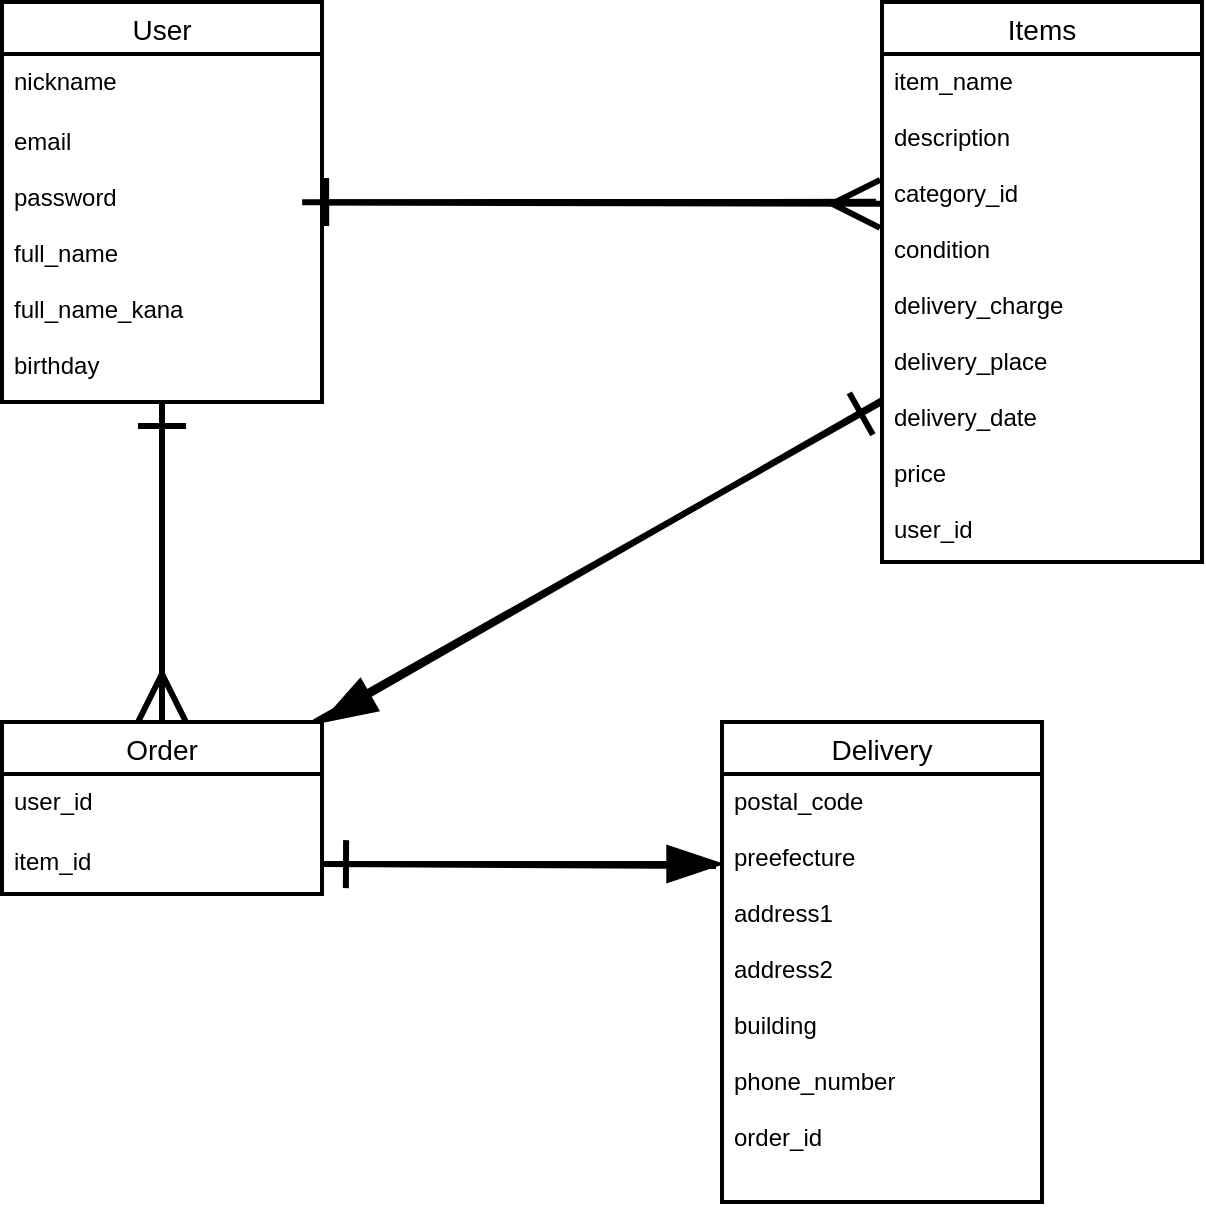 <mxfile>
    <diagram id="UGIywEFqRKNABgAXNrVT" name="ページ1">
        <mxGraphModel dx="704" dy="680" grid="1" gridSize="10" guides="1" tooltips="1" connect="1" arrows="1" fold="1" page="1" pageScale="1" pageWidth="827" pageHeight="1169" math="0" shadow="0">
            <root>
                <mxCell id="0"/>
                <mxCell id="1" parent="0"/>
                <mxCell id="110" style="edgeStyle=none;rounded=1;html=1;entryX=-0.006;entryY=0.295;entryDx=0;entryDy=0;entryPerimeter=0;endArrow=ERmany;endFill=0;startSize=3;endSize=20;targetPerimeterSpacing=0;strokeWidth=3;" edge="1" parent="1" source="94" target="99">
                    <mxGeometry relative="1" as="geometry"/>
                </mxCell>
                <mxCell id="94" value="User" style="swimlane;fontStyle=0;childLayout=stackLayout;horizontal=1;startSize=26;horizontalStack=0;resizeParent=1;resizeParentMax=0;resizeLast=0;collapsible=1;marginBottom=0;align=center;fontSize=14;strokeWidth=2;" vertex="1" parent="1">
                    <mxGeometry x="120" y="200" width="160" height="200" as="geometry"/>
                </mxCell>
                <mxCell id="95" value="nickname&#10;&#10;" style="text;strokeColor=none;fillColor=none;spacingLeft=4;spacingRight=4;overflow=hidden;rotatable=0;points=[[0,0.5],[1,0.5]];portConstraint=eastwest;fontSize=12;" vertex="1" parent="94">
                    <mxGeometry y="26" width="160" height="30" as="geometry"/>
                </mxCell>
                <mxCell id="96" value="email&#10;&#10;password&#10;&#10;full_name&#10;&#10;full_name_kana&#10;&#10;birthday&#10;&#10;" style="text;strokeColor=none;fillColor=none;spacingLeft=4;spacingRight=4;overflow=hidden;rotatable=0;points=[[0,0.5],[1,0.5]];portConstraint=eastwest;fontSize=12;" vertex="1" parent="94">
                    <mxGeometry y="56" width="160" height="144" as="geometry"/>
                </mxCell>
                <mxCell id="98" value="Items" style="swimlane;fontStyle=0;childLayout=stackLayout;horizontal=1;startSize=26;horizontalStack=0;resizeParent=1;resizeParentMax=0;resizeLast=0;collapsible=1;marginBottom=0;align=center;fontSize=14;strokeWidth=2;" vertex="1" parent="1">
                    <mxGeometry x="560" y="200" width="160" height="280" as="geometry"/>
                </mxCell>
                <mxCell id="99" value="item_name&#10;&#10;description&#10;&#10;category_id&#10;&#10;condition&#10;&#10;delivery_charge&#10;&#10;delivery_place&#10;&#10;delivery_date&#10;&#10;price&#10;&#10;user_id" style="text;strokeColor=none;fillColor=none;spacingLeft=4;spacingRight=4;overflow=hidden;rotatable=0;points=[[0,0.5],[1,0.5]];portConstraint=eastwest;fontSize=12;" vertex="1" parent="98">
                    <mxGeometry y="26" width="160" height="254" as="geometry"/>
                </mxCell>
                <mxCell id="114" style="edgeStyle=none;rounded=1;html=1;endArrow=ERone;endFill=0;startSize=3;endSize=20;targetPerimeterSpacing=0;strokeWidth=3;" edge="1" parent="1" source="102">
                    <mxGeometry relative="1" as="geometry">
                        <mxPoint x="200" y="400" as="targetPoint"/>
                    </mxGeometry>
                </mxCell>
                <mxCell id="117" style="edgeStyle=none;rounded=1;html=1;endArrow=ERone;endFill=0;startSize=3;endSize=20;targetPerimeterSpacing=0;strokeWidth=3;" edge="1" parent="1" source="102">
                    <mxGeometry relative="1" as="geometry">
                        <mxPoint x="560" y="400" as="targetPoint"/>
                    </mxGeometry>
                </mxCell>
                <mxCell id="102" value="Order" style="swimlane;fontStyle=0;childLayout=stackLayout;horizontal=1;startSize=26;horizontalStack=0;resizeParent=1;resizeParentMax=0;resizeLast=0;collapsible=1;marginBottom=0;align=center;fontSize=14;strokeWidth=2;" vertex="1" parent="1">
                    <mxGeometry x="120" y="560" width="160" height="86" as="geometry"/>
                </mxCell>
                <mxCell id="104" value="user_id" style="text;strokeColor=none;fillColor=none;spacingLeft=4;spacingRight=4;overflow=hidden;rotatable=0;points=[[0,0.5],[1,0.5]];portConstraint=eastwest;fontSize=12;" vertex="1" parent="102">
                    <mxGeometry y="26" width="160" height="30" as="geometry"/>
                </mxCell>
                <mxCell id="105" value="item_id" style="text;strokeColor=none;fillColor=none;spacingLeft=4;spacingRight=4;overflow=hidden;rotatable=0;points=[[0,0.5],[1,0.5]];portConstraint=eastwest;fontSize=12;" vertex="1" parent="102">
                    <mxGeometry y="56" width="160" height="30" as="geometry"/>
                </mxCell>
                <mxCell id="106" value="Delivery" style="swimlane;fontStyle=0;childLayout=stackLayout;horizontal=1;startSize=26;horizontalStack=0;resizeParent=1;resizeParentMax=0;resizeLast=0;collapsible=1;marginBottom=0;align=center;fontSize=14;strokeWidth=2;" vertex="1" parent="1">
                    <mxGeometry x="480" y="560" width="160" height="240" as="geometry"/>
                </mxCell>
                <mxCell id="107" value="postal_code&#10;&#10;preefecture&#10;&#10;address1&#10;&#10;address2&#10;&#10;building&#10;&#10;phone_number&#10;&#10;order_id" style="text;strokeColor=none;fillColor=none;spacingLeft=4;spacingRight=4;overflow=hidden;rotatable=0;points=[[0,0.5],[1,0.5]];portConstraint=eastwest;fontSize=12;" vertex="1" parent="106">
                    <mxGeometry y="26" width="160" height="214" as="geometry"/>
                </mxCell>
                <mxCell id="111" style="edgeStyle=none;rounded=1;html=1;entryX=0.5;entryY=0;entryDx=0;entryDy=0;endArrow=ERmany;endFill=0;startSize=3;endSize=20;targetPerimeterSpacing=0;strokeWidth=3;" edge="1" parent="1" source="96" target="102">
                    <mxGeometry relative="1" as="geometry"/>
                </mxCell>
                <mxCell id="112" style="edgeStyle=none;rounded=1;html=1;entryX=0.938;entryY=0.306;entryDx=0;entryDy=0;entryPerimeter=0;endArrow=ERone;endFill=0;startSize=3;endSize=20;targetPerimeterSpacing=0;strokeWidth=3;exitX=-0.019;exitY=0.291;exitDx=0;exitDy=0;exitPerimeter=0;" edge="1" parent="1" source="99" target="96">
                    <mxGeometry relative="1" as="geometry"/>
                </mxCell>
                <mxCell id="115" style="edgeStyle=none;rounded=1;html=1;entryX=1;entryY=0;entryDx=0;entryDy=0;endArrow=blockThin;endFill=1;startSize=3;endSize=20;targetPerimeterSpacing=0;strokeWidth=3;" edge="1" parent="1" source="99" target="102">
                    <mxGeometry relative="1" as="geometry"/>
                </mxCell>
                <mxCell id="116" style="edgeStyle=none;rounded=1;html=1;entryX=0;entryY=0.21;entryDx=0;entryDy=0;entryPerimeter=0;endArrow=blockThin;endFill=1;startSize=3;endSize=20;targetPerimeterSpacing=0;strokeWidth=3;" edge="1" parent="1" source="105" target="107">
                    <mxGeometry relative="1" as="geometry"/>
                </mxCell>
                <mxCell id="119" style="edgeStyle=none;rounded=1;html=1;entryX=1;entryY=0.5;entryDx=0;entryDy=0;endArrow=ERone;endFill=0;startSize=3;endSize=20;targetPerimeterSpacing=0;strokeWidth=3;exitX=-0.019;exitY=0.215;exitDx=0;exitDy=0;exitPerimeter=0;" edge="1" parent="1" source="107" target="105">
                    <mxGeometry relative="1" as="geometry"/>
                </mxCell>
            </root>
        </mxGraphModel>
    </diagram>
</mxfile>